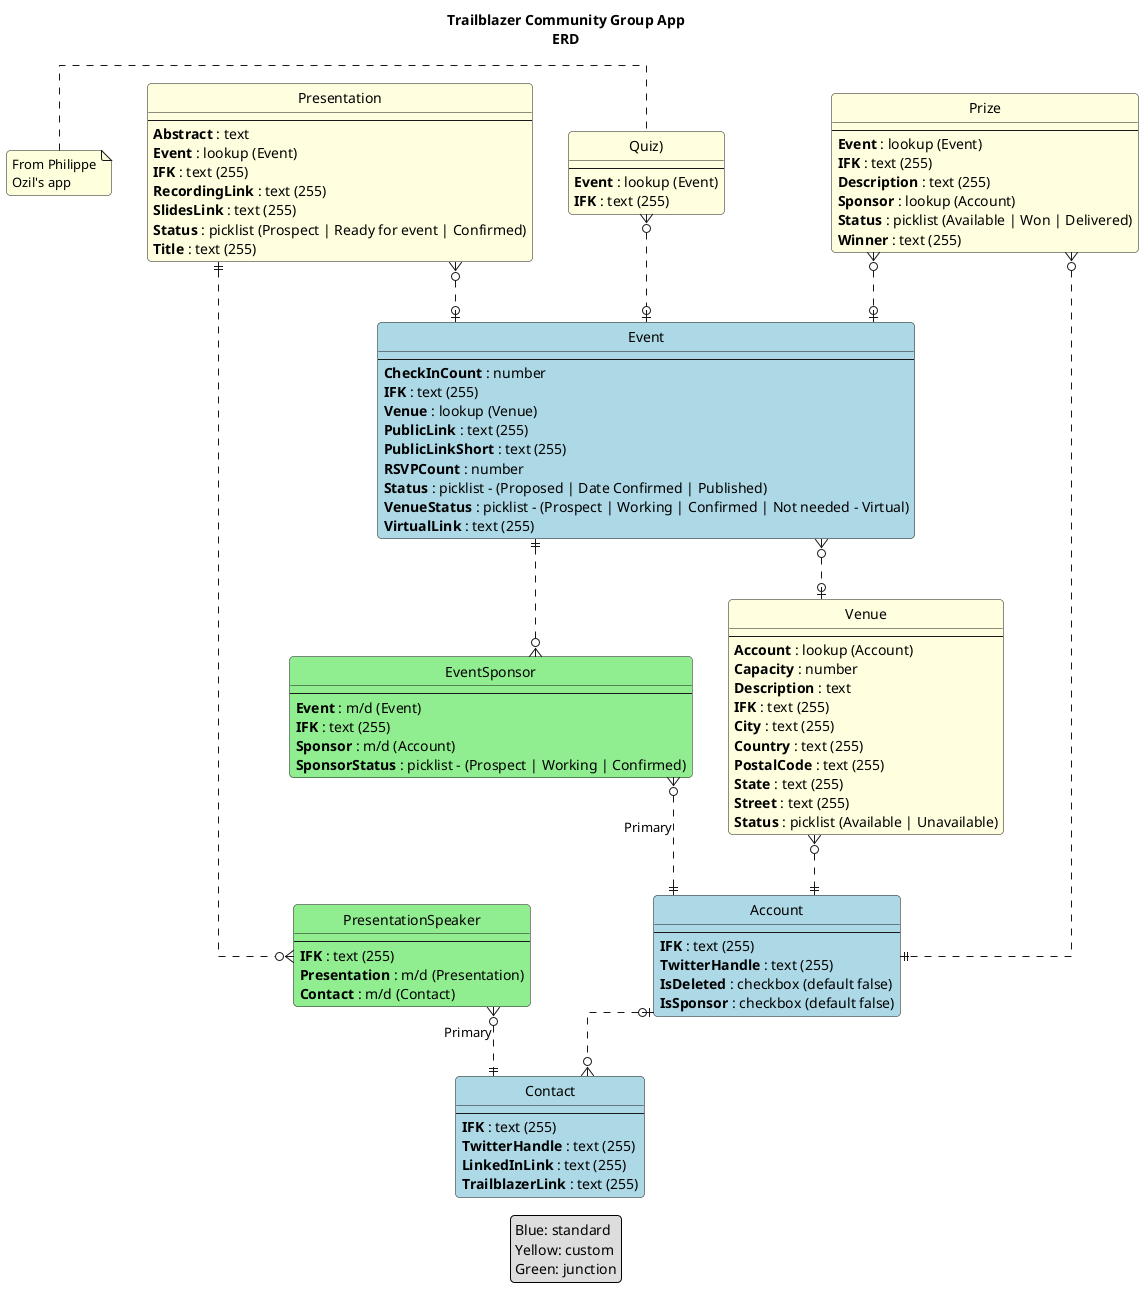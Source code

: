 @startuml

' Hide the spot
hide circle
' Hide the stereotype
hide stereotype

' Avoid problems with angled crows feet
skinparam linetype ortho

skinparam roundcorner 8

' Style standard objects differently
skinparam class {
    BackgroundColor<<standard>> LightBlue
    BackgroundColor LightYellow
    BackgroundColor<<junction>> LightGreen
}


title
  Trailblazer Community Group App
  ERD
end title

!define not_null(x) &#35; x
!define custom(x) <b>x</b>


' Objects
entity "Account"<<standard>> {
  --
  custom(IFK) : text (255)
  custom(TwitterHandle) : text (255)
  custom(IsDeleted) : checkbox (default false)
  custom(IsSponsor) : checkbox (default false)
}

entity "Contact"<<standard>> {
  --
  custom(IFK) : text (255)
  custom(TwitterHandle) : text (255)
  custom(LinkedInLink) : text (255)
  custom(TrailblazerLink) : text (255)
}

entity "Event"<<standard>> {
  --
custom(CheckInCount) : number
custom(IFK) : text (255)
custom(Venue) : lookup (Venue)
custom(PublicLink) : text (255)
custom(PublicLinkShort) : text (255)
custom(RSVPCount) : number
custom(Status) : picklist - (Proposed | Date Confirmed | Published)
custom(VenueStatus) : picklist - (Prospect | Working | Confirmed | Not needed - Virtual)
custom(VirtualLink) : text (255)
}

entity "EventSponsor"<<junction>> {
  --
custom(Event) : m/d (Event)
custom(IFK) : text (255)
custom(Sponsor) : m/d (Account)
custom(SponsorStatus) : picklist - (Prospect | Working | Confirmed)
}

entity "Presentation" {
  --
custom(Abstract) : text
custom(Event) : lookup (Event)
custom(IFK) : text (255)
custom(RecordingLink) : text (255)
custom(SlidesLink) : text (255)
custom(Status) : picklist (Prospect | Ready for event | Confirmed)
custom(Title) : text (255)
}

entity "PresentationSpeaker"<<junction>> {
  --
custom(IFK) : text (255)
custom(Presentation) : m/d (Presentation)
custom(Contact) : m/d (Contact)
}

entity "Prize" {
  --
custom(Event) : lookup (Event)
custom(IFK) : text (255)
custom(Description) : text (255)
custom(Sponsor) : lookup (Account)
custom(Status) : picklist (Available | Won | Delivered)
custom(Winner) : text (255)
}

entity "Quiz)" as quiz {
  --
custom(Event) : lookup (Event)
custom(IFK) : text (255)
}
note left
  From Philippe
  Ozil's app
end note

entity "Venue" {
  --
custom(Account) : lookup (Account)
custom(Capacity) : number
custom(Description) : text
custom(IFK) : text (255)
custom(City) : text (255)
custom(Country) : text (255)
custom(PostalCode) : text (255)
custom(State) : text (255)
custom(Street) : text (255)
custom(Status) : picklist (Available | Unavailable)
}

' Relationships
Account |o..o{ Contact

Event }o..o| Venue
Event ||..o{ EventSponsor

EventSponsor }o..|| Account : Primary

Presentation }o..o| Event
Presentation ||..o{ PresentationSpeaker

PresentationSpeaker }o..|| Contact : Primary

Prize }o..o| Event
Prize }o..|| Account

quiz }o..o| Event


Venue }o..|| Account


legend
Blue: standard
Yellow: custom
Green: junction
end legend

@enduml
